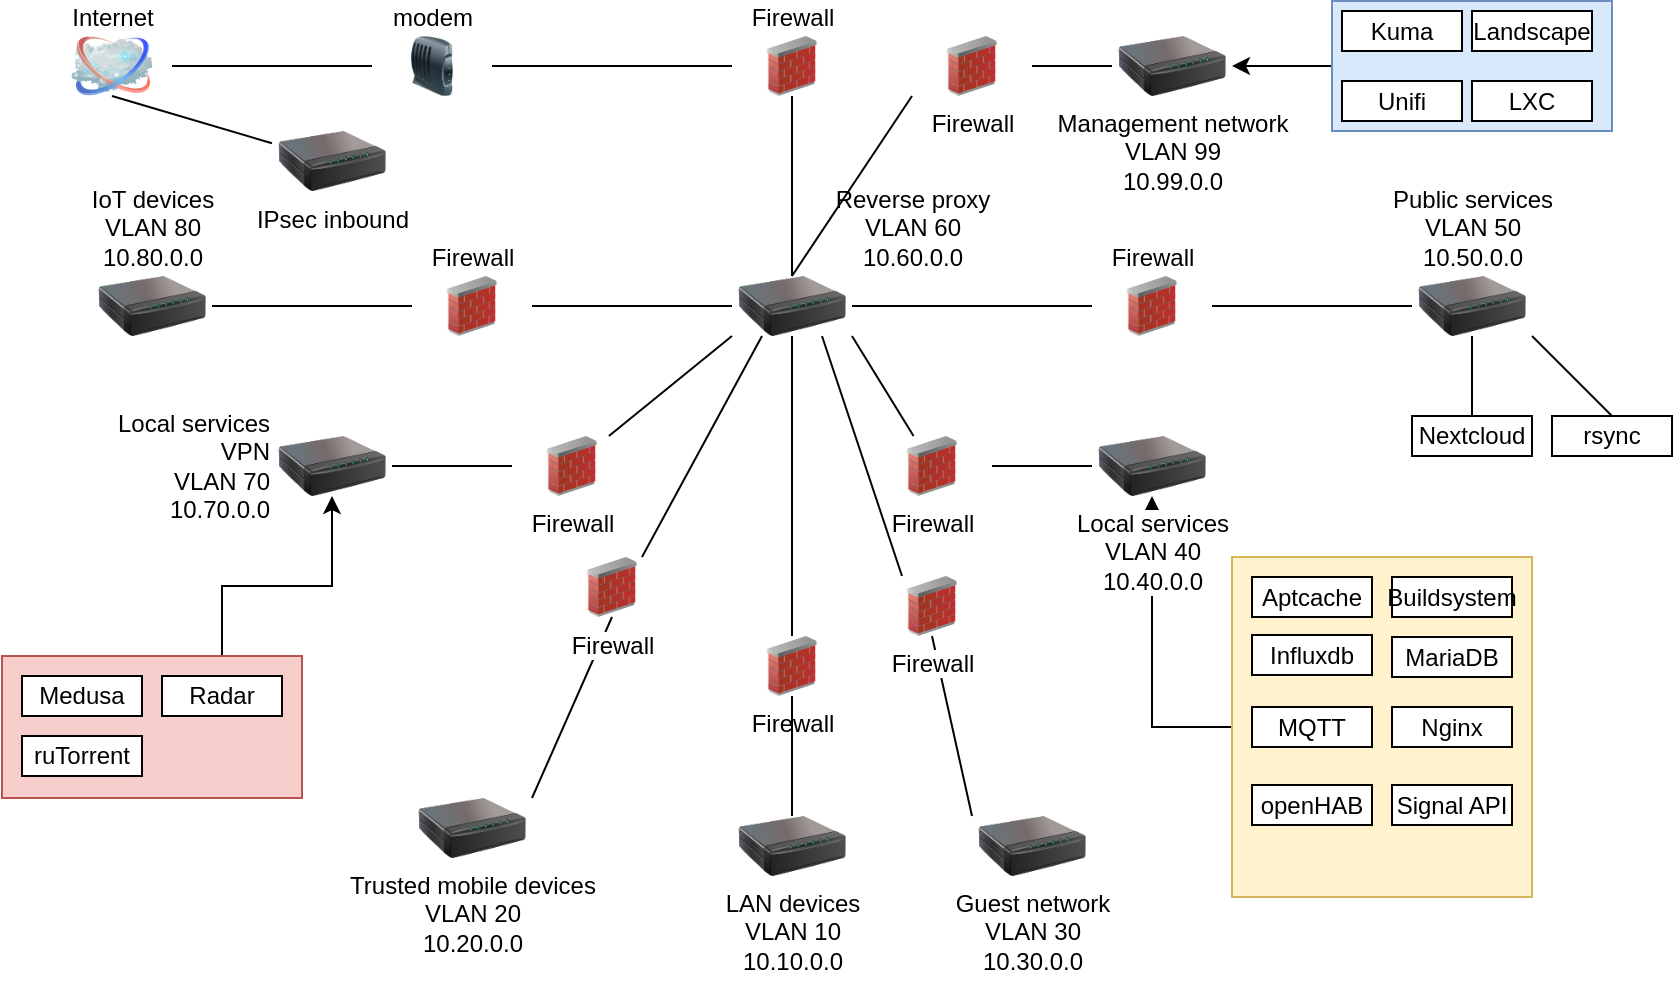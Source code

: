 <mxfile version="24.8.4">
  <diagram name="Page-1" id="55a83fd1-7818-8e21-69c5-c3457e3827bb">
    <mxGraphModel dx="801" dy="763" grid="1" gridSize="10" guides="1" tooltips="1" connect="1" arrows="1" fold="1" page="1" pageScale="1" pageWidth="1169" pageHeight="827" background="none" math="0" shadow="0">
      <root>
        <mxCell id="0" />
        <mxCell id="1" parent="0" />
        <mxCell id="TY19VNRx023FKoXctOPF-55" style="edgeStyle=orthogonalEdgeStyle;rounded=0;orthogonalLoop=1;jettySize=auto;html=1;exitX=0;exitY=0.5;exitDx=0;exitDy=0;entryX=1;entryY=0.5;entryDx=0;entryDy=0;" parent="1" source="TY19VNRx023FKoXctOPF-51" target="TY19VNRx023FKoXctOPF-33" edge="1">
          <mxGeometry relative="1" as="geometry" />
        </mxCell>
        <mxCell id="TY19VNRx023FKoXctOPF-37" style="edgeStyle=orthogonalEdgeStyle;rounded=0;orthogonalLoop=1;jettySize=auto;html=1;entryX=0.5;entryY=1;entryDx=0;entryDy=0;" parent="1" source="TY19VNRx023FKoXctOPF-36" target="TY19VNRx023FKoXctOPF-5" edge="1">
          <mxGeometry relative="1" as="geometry" />
        </mxCell>
        <mxCell id="69ecfefc5c41e42c-2" value="Internet" style="image;html=1;labelBackgroundColor=#ffffff;image=img/lib/clip_art/networking/Cloud_128x128.png;rounded=1;shadow=0;comic=0;strokeWidth=2;fontSize=12;labelPosition=center;verticalLabelPosition=top;align=center;verticalAlign=bottom;" parent="1" vertex="1">
          <mxGeometry x="50" y="50" width="60" height="30" as="geometry" />
        </mxCell>
        <mxCell id="69ecfefc5c41e42c-3" value="Firewall" style="html=1;labelBackgroundColor=default;image=img/lib/clip_art/networking/Firewall_02_128x128.png;rounded=1;shadow=0;comic=0;strokeWidth=2;fontSize=12;labelPosition=center;verticalLabelPosition=top;align=center;verticalAlign=bottom;shape=image;connectable=1;" parent="1" vertex="1">
          <mxGeometry x="390" y="50" width="60" height="30" as="geometry" />
        </mxCell>
        <mxCell id="5ZQNPwiMjaQiaodXeL4T-1" value="&lt;div align=&quot;center&quot;&gt;Reverse proxy&lt;br&gt;&lt;/div&gt;&lt;div align=&quot;center&quot;&gt;VLAN 60&lt;br&gt;&lt;/div&gt;&lt;div align=&quot;center&quot;&gt;10.60.0.0&lt;br&gt;&lt;/div&gt;" style="image;html=1;image=img/lib/clip_art/networking/Print_Server_128x128.png;labelPosition=right;verticalLabelPosition=top;align=center;verticalAlign=bottom;" parent="1" vertex="1">
          <mxGeometry x="390" y="170" width="60" height="30" as="geometry" />
        </mxCell>
        <mxCell id="5ZQNPwiMjaQiaodXeL4T-4" value="Firewall" style="html=1;labelBackgroundColor=default;image=img/lib/clip_art/networking/Firewall_02_128x128.png;rounded=1;shadow=0;comic=0;strokeWidth=2;fontSize=12;labelPosition=center;verticalLabelPosition=top;align=center;verticalAlign=bottom;shape=image;connectable=1;" parent="1" vertex="1">
          <mxGeometry x="230" y="170" width="60" height="30" as="geometry" />
        </mxCell>
        <mxCell id="5ZQNPwiMjaQiaodXeL4T-5" value="Firewall" style="html=1;labelBackgroundColor=default;image=img/lib/clip_art/networking/Firewall_02_128x128.png;rounded=1;shadow=0;comic=0;strokeWidth=2;fontSize=12;labelPosition=center;verticalLabelPosition=top;align=center;verticalAlign=bottom;shape=image;connectable=1;" parent="1" vertex="1">
          <mxGeometry x="570" y="170" width="60" height="30" as="geometry" />
        </mxCell>
        <mxCell id="5ZQNPwiMjaQiaodXeL4T-6" value="modem" style="image;html=1;image=img/lib/clip_art/networking/Modem_128x128.png;labelPosition=center;verticalLabelPosition=top;align=center;verticalAlign=bottom;" parent="1" vertex="1">
          <mxGeometry x="209.999" y="49.998" width="60" height="30" as="geometry" />
        </mxCell>
        <mxCell id="5ZQNPwiMjaQiaodXeL4T-7" value="Firewall" style="html=1;labelBackgroundColor=default;image=img/lib/clip_art/networking/Firewall_02_128x128.png;rounded=1;shadow=0;comic=0;strokeWidth=2;fontSize=12;labelPosition=center;verticalLabelPosition=bottom;align=center;verticalAlign=top;shape=image;connectable=1;" parent="1" vertex="1">
          <mxGeometry x="390" y="350" width="60" height="30" as="geometry" />
        </mxCell>
        <mxCell id="5ZQNPwiMjaQiaodXeL4T-12" value="Public services&lt;br&gt;VLAN 50&lt;br&gt;10.50.0.0" style="image;html=1;image=img/lib/clip_art/networking/Print_Server_128x128.png;labelPosition=center;verticalLabelPosition=top;align=center;verticalAlign=bottom;" parent="1" vertex="1">
          <mxGeometry x="730" y="170" width="60" height="30" as="geometry" />
        </mxCell>
        <mxCell id="5ZQNPwiMjaQiaodXeL4T-14" value="" style="endArrow=none;html=1;rounded=0;entryX=1;entryY=0.5;entryDx=0;entryDy=0;" parent="1" source="5ZQNPwiMjaQiaodXeL4T-12" target="5ZQNPwiMjaQiaodXeL4T-5" edge="1">
          <mxGeometry width="50" height="50" relative="1" as="geometry">
            <mxPoint x="559.289" y="235" as="sourcePoint" />
            <mxPoint x="559.289" y="185" as="targetPoint" />
          </mxGeometry>
        </mxCell>
        <mxCell id="5ZQNPwiMjaQiaodXeL4T-15" value="&lt;div&gt;LAN devices&lt;/div&gt;&lt;div&gt;VLAN 10&lt;br&gt;10.10.0.0&lt;br&gt;&lt;/div&gt;&lt;div&gt;&lt;br&gt;&lt;/div&gt;" style="image;html=1;image=img/lib/clip_art/networking/Print_Server_128x128.png" parent="1" vertex="1">
          <mxGeometry x="390" y="440" width="60" height="30" as="geometry" />
        </mxCell>
        <mxCell id="5ZQNPwiMjaQiaodXeL4T-16" value="IoT devices&lt;br&gt;VLAN 80&lt;br&gt;10.80.0.0" style="image;html=1;image=img/lib/clip_art/networking/Print_Server_128x128.png;labelPosition=center;verticalLabelPosition=top;align=center;verticalAlign=bottom;" parent="1" vertex="1">
          <mxGeometry x="70" y="170" width="60" height="30" as="geometry" />
        </mxCell>
        <mxCell id="5ZQNPwiMjaQiaodXeL4T-20" value="Guest network&lt;br&gt;VLAN 30&lt;br&gt;10.30.0.0" style="html=1;labelBackgroundColor=default;image=img/lib/clip_art/networking/Print_Server_128x128.png;rounded=1;shadow=0;comic=0;strokeWidth=2;fontSize=12;labelPosition=center;verticalLabelPosition=bottom;align=center;verticalAlign=top;shape=image;connectable=1;" parent="1" vertex="1">
          <mxGeometry x="510" y="440" width="60" height="30" as="geometry" />
        </mxCell>
        <mxCell id="5ZQNPwiMjaQiaodXeL4T-21" value="" style="endArrow=none;html=1;rounded=0;entryX=0.5;entryY=1;entryDx=0;entryDy=0;exitX=0;exitY=0;exitDx=0;exitDy=0;" parent="1" source="5ZQNPwiMjaQiaodXeL4T-20" target="FkH_F56pNOw0azaLzXds-2" edge="1">
          <mxGeometry width="50" height="50" relative="1" as="geometry">
            <mxPoint x="480" y="400" as="sourcePoint" />
            <mxPoint x="520" y="279.289" as="targetPoint" />
          </mxGeometry>
        </mxCell>
        <mxCell id="5ZQNPwiMjaQiaodXeL4T-22" value="Trusted mobile devices&lt;br&gt;VLAN 20&lt;br&gt;10.20.0.0" style="html=1;labelBackgroundColor=default;image=img/lib/clip_art/networking/Print_Server_128x128.png;rounded=1;shadow=0;comic=0;strokeWidth=2;fontSize=12;labelPosition=center;verticalLabelPosition=bottom;align=center;verticalAlign=top;shape=image;connectable=1;" parent="1" vertex="1">
          <mxGeometry x="230" y="431" width="60" height="30" as="geometry" />
        </mxCell>
        <mxCell id="5ZQNPwiMjaQiaodXeL4T-23" value="" style="endArrow=none;html=1;rounded=0;entryX=0.5;entryY=1;entryDx=0;entryDy=0;exitX=1;exitY=0;exitDx=0;exitDy=0;" parent="1" source="5ZQNPwiMjaQiaodXeL4T-22" target="FkH_F56pNOw0azaLzXds-1" edge="1">
          <mxGeometry width="50" height="50" relative="1" as="geometry">
            <mxPoint x="320" y="329.289" as="sourcePoint" />
            <mxPoint x="320" y="279.289" as="targetPoint" />
          </mxGeometry>
        </mxCell>
        <mxCell id="5ZQNPwiMjaQiaodXeL4T-24" value="" style="endArrow=none;html=1;rounded=0;entryX=0.5;entryY=1;entryDx=0;entryDy=0;" parent="1" source="5ZQNPwiMjaQiaodXeL4T-15" target="5ZQNPwiMjaQiaodXeL4T-7" edge="1">
          <mxGeometry width="50" height="50" relative="1" as="geometry">
            <mxPoint x="420" y="409.289" as="sourcePoint" />
            <mxPoint x="420" y="390" as="targetPoint" />
          </mxGeometry>
        </mxCell>
        <mxCell id="5ZQNPwiMjaQiaodXeL4T-25" value="" style="endArrow=none;html=1;rounded=0;entryX=0;entryY=0.5;entryDx=0;entryDy=0;" parent="1" source="5ZQNPwiMjaQiaodXeL4T-16" target="5ZQNPwiMjaQiaodXeL4T-4" edge="1">
          <mxGeometry width="50" height="50" relative="1" as="geometry">
            <mxPoint x="165" y="235" as="sourcePoint" />
            <mxPoint x="235.711" y="185" as="targetPoint" />
          </mxGeometry>
        </mxCell>
        <mxCell id="5ZQNPwiMjaQiaodXeL4T-27" value="" style="endArrow=none;html=1;rounded=0;entryX=0.5;entryY=1;entryDx=0;entryDy=0;exitX=0.5;exitY=0;exitDx=0;exitDy=0;" parent="1" source="5ZQNPwiMjaQiaodXeL4T-7" target="5ZQNPwiMjaQiaodXeL4T-1" edge="1">
          <mxGeometry width="50" height="50" relative="1" as="geometry">
            <mxPoint x="250" y="470" as="sourcePoint" />
            <mxPoint x="300" y="420" as="targetPoint" />
          </mxGeometry>
        </mxCell>
        <mxCell id="5ZQNPwiMjaQiaodXeL4T-28" value="" style="endArrow=none;html=1;rounded=0;entryX=0;entryY=0.5;entryDx=0;entryDy=0;exitX=1;exitY=0.5;exitDx=0;exitDy=0;" parent="1" source="5ZQNPwiMjaQiaodXeL4T-4" target="5ZQNPwiMjaQiaodXeL4T-1" edge="1">
          <mxGeometry width="50" height="50" relative="1" as="geometry">
            <mxPoint x="100" y="410" as="sourcePoint" />
            <mxPoint x="150" y="360" as="targetPoint" />
          </mxGeometry>
        </mxCell>
        <mxCell id="5ZQNPwiMjaQiaodXeL4T-29" value="" style="endArrow=none;html=1;rounded=0;entryX=0;entryY=0.5;entryDx=0;entryDy=0;exitX=1;exitY=0.5;exitDx=0;exitDy=0;" parent="1" source="5ZQNPwiMjaQiaodXeL4T-1" target="5ZQNPwiMjaQiaodXeL4T-5" edge="1">
          <mxGeometry width="50" height="50" relative="1" as="geometry">
            <mxPoint x="240" y="510" as="sourcePoint" />
            <mxPoint x="290" y="460" as="targetPoint" />
          </mxGeometry>
        </mxCell>
        <mxCell id="TY19VNRx023FKoXctOPF-1" value="Firewall" style="html=1;labelBackgroundColor=default;image=img/lib/clip_art/networking/Firewall_02_128x128.png;rounded=1;shadow=0;comic=0;strokeWidth=2;fontSize=12;labelPosition=center;verticalLabelPosition=bottom;align=center;verticalAlign=top;shape=image;connectable=1;" parent="1" vertex="1">
          <mxGeometry x="280" y="250" width="60" height="30" as="geometry" />
        </mxCell>
        <mxCell id="TY19VNRx023FKoXctOPF-2" value="Firewall" style="html=1;labelBackgroundColor=default;image=img/lib/clip_art/networking/Firewall_02_128x128.png;rounded=1;shadow=0;comic=0;strokeWidth=2;fontSize=12;labelPosition=center;verticalLabelPosition=bottom;align=center;verticalAlign=top;shape=image;connectable=1;" parent="1" vertex="1">
          <mxGeometry x="460" y="250" width="60" height="30" as="geometry" />
        </mxCell>
        <mxCell id="TY19VNRx023FKoXctOPF-3" value="" style="endArrow=none;html=1;rounded=0;entryX=0;entryY=1;entryDx=0;entryDy=0;" parent="1" source="TY19VNRx023FKoXctOPF-1" target="5ZQNPwiMjaQiaodXeL4T-1" edge="1">
          <mxGeometry width="50" height="50" relative="1" as="geometry">
            <mxPoint x="340" y="345" as="sourcePoint" />
            <mxPoint x="410.711" y="295" as="targetPoint" />
          </mxGeometry>
        </mxCell>
        <mxCell id="TY19VNRx023FKoXctOPF-4" value="" style="endArrow=none;html=1;rounded=0;entryX=1;entryY=1;entryDx=0;entryDy=0;" parent="1" source="TY19VNRx023FKoXctOPF-2" target="5ZQNPwiMjaQiaodXeL4T-1" edge="1">
          <mxGeometry width="50" height="50" relative="1" as="geometry">
            <mxPoint x="530" y="259.289" as="sourcePoint" />
            <mxPoint x="530" y="209.289" as="targetPoint" />
          </mxGeometry>
        </mxCell>
        <mxCell id="TY19VNRx023FKoXctOPF-5" value="Local services&lt;br&gt;VLAN 40&lt;br&gt;10.40.0.0" style="image;html=1;image=img/lib/clip_art/networking/Print_Server_128x128.png" parent="1" vertex="1">
          <mxGeometry x="570" y="250" width="60" height="30" as="geometry" />
        </mxCell>
        <mxCell id="TY19VNRx023FKoXctOPF-6" value="" style="endArrow=none;html=1;rounded=0;entryX=1;entryY=0.5;entryDx=0;entryDy=0;" parent="1" source="TY19VNRx023FKoXctOPF-5" target="TY19VNRx023FKoXctOPF-2" edge="1">
          <mxGeometry width="50" height="50" relative="1" as="geometry">
            <mxPoint x="499.289" y="315" as="sourcePoint" />
            <mxPoint x="499.289" y="265" as="targetPoint" />
          </mxGeometry>
        </mxCell>
        <mxCell id="TY19VNRx023FKoXctOPF-7" value="Nextcloud" style="rounded=0;whiteSpace=wrap;html=1;" parent="1" vertex="1">
          <mxGeometry x="730" y="240" width="60" height="20" as="geometry" />
        </mxCell>
        <mxCell id="TY19VNRx023FKoXctOPF-8" value="" style="endArrow=none;html=1;rounded=0;entryX=0.5;entryY=1;entryDx=0;entryDy=0;" parent="1" source="TY19VNRx023FKoXctOPF-7" target="5ZQNPwiMjaQiaodXeL4T-12" edge="1">
          <mxGeometry width="50" height="50" relative="1" as="geometry">
            <mxPoint x="760" y="219.289" as="sourcePoint" />
            <mxPoint x="760" y="169.289" as="targetPoint" />
          </mxGeometry>
        </mxCell>
        <mxCell id="TY19VNRx023FKoXctOPF-10" value="rsync" style="rounded=0;whiteSpace=wrap;html=1;" parent="1" vertex="1">
          <mxGeometry x="800" y="240" width="60" height="20" as="geometry" />
        </mxCell>
        <mxCell id="TY19VNRx023FKoXctOPF-11" value="" style="endArrow=none;html=1;rounded=0;entryX=1;entryY=1;entryDx=0;entryDy=0;exitX=0.5;exitY=0;exitDx=0;exitDy=0;" parent="1" source="TY19VNRx023FKoXctOPF-10" target="5ZQNPwiMjaQiaodXeL4T-12" edge="1">
          <mxGeometry width="50" height="50" relative="1" as="geometry">
            <mxPoint x="810" y="360" as="sourcePoint" />
            <mxPoint x="860" y="310" as="targetPoint" />
          </mxGeometry>
        </mxCell>
        <mxCell id="TY19VNRx023FKoXctOPF-12" value="&lt;div&gt;Local services&lt;/div&gt;&lt;div&gt;VPN&lt;br&gt;VLAN 70&lt;br&gt;10.70.0.0&lt;br&gt;&lt;/div&gt;" style="image;html=1;image=img/lib/clip_art/networking/Print_Server_128x128.png;labelPosition=left;verticalLabelPosition=middle;align=right;verticalAlign=middle;" parent="1" vertex="1">
          <mxGeometry x="160" y="250" width="60" height="30" as="geometry" />
        </mxCell>
        <mxCell id="TY19VNRx023FKoXctOPF-13" value="" style="endArrow=none;html=1;rounded=0;entryX=0;entryY=0.5;entryDx=0;entryDy=0;" parent="1" source="TY19VNRx023FKoXctOPF-12" target="TY19VNRx023FKoXctOPF-1" edge="1">
          <mxGeometry width="50" height="50" relative="1" as="geometry">
            <mxPoint x="89.289" y="315" as="sourcePoint" />
            <mxPoint x="110" y="265" as="targetPoint" />
          </mxGeometry>
        </mxCell>
        <mxCell id="TY19VNRx023FKoXctOPF-16" value="IPsec inbound" style="image;html=1;image=img/lib/clip_art/networking/Print_Server_128x128.png" parent="1" vertex="1">
          <mxGeometry x="160" y="97.5" width="60" height="30" as="geometry" />
        </mxCell>
        <mxCell id="TY19VNRx023FKoXctOPF-17" value="" style="endArrow=none;html=1;rounded=0;entryX=0.5;entryY=1;entryDx=0;entryDy=0;" parent="1" source="TY19VNRx023FKoXctOPF-16" target="69ecfefc5c41e42c-2" edge="1">
          <mxGeometry width="50" height="50" relative="1" as="geometry">
            <mxPoint x="264.289" y="165" as="sourcePoint" />
            <mxPoint x="285" y="115" as="targetPoint" />
          </mxGeometry>
        </mxCell>
        <mxCell id="TY19VNRx023FKoXctOPF-31" value="Firewall" style="html=1;labelBackgroundColor=default;image=img/lib/clip_art/networking/Firewall_02_128x128.png;rounded=1;shadow=0;comic=0;strokeWidth=2;fontSize=12;labelPosition=center;verticalLabelPosition=bottom;align=center;verticalAlign=top;shape=image;connectable=1;" parent="1" vertex="1">
          <mxGeometry x="480" y="50" width="60" height="30" as="geometry" />
        </mxCell>
        <mxCell id="TY19VNRx023FKoXctOPF-32" value="" style="endArrow=none;html=1;rounded=0;entryX=0;entryY=1;entryDx=0;entryDy=0;exitX=0.5;exitY=0;exitDx=0;exitDy=0;" parent="1" source="5ZQNPwiMjaQiaodXeL4T-1" target="TY19VNRx023FKoXctOPF-31" edge="1">
          <mxGeometry width="50" height="50" relative="1" as="geometry">
            <mxPoint x="150" y="440" as="sourcePoint" />
            <mxPoint x="200" y="390" as="targetPoint" />
          </mxGeometry>
        </mxCell>
        <mxCell id="TY19VNRx023FKoXctOPF-33" value="Management network&lt;br&gt;VLAN 99&lt;br&gt;10.99.0.0" style="image;html=1;image=img/lib/clip_art/networking/Print_Server_128x128.png;labelPosition=center;verticalLabelPosition=bottom;align=center;verticalAlign=top;" parent="1" vertex="1">
          <mxGeometry x="580" y="50" width="60" height="30" as="geometry" />
        </mxCell>
        <mxCell id="TY19VNRx023FKoXctOPF-34" value="" style="endArrow=none;html=1;rounded=0;exitX=1;exitY=0.5;exitDx=0;exitDy=0;entryX=0;entryY=0.5;entryDx=0;entryDy=0;" parent="1" source="TY19VNRx023FKoXctOPF-31" target="TY19VNRx023FKoXctOPF-33" edge="1">
          <mxGeometry width="50" height="50" relative="1" as="geometry">
            <mxPoint x="540" y="115" as="sourcePoint" />
            <mxPoint x="610.711" y="65" as="targetPoint" />
          </mxGeometry>
        </mxCell>
        <mxCell id="TY19VNRx023FKoXctOPF-50" style="edgeStyle=orthogonalEdgeStyle;rounded=0;orthogonalLoop=1;jettySize=auto;html=1;" parent="1" source="TY19VNRx023FKoXctOPF-41" target="TY19VNRx023FKoXctOPF-12" edge="1">
          <mxGeometry relative="1" as="geometry" />
        </mxCell>
        <mxCell id="TY19VNRx023FKoXctOPF-56" value="" style="group" parent="1" vertex="1" connectable="0">
          <mxGeometry x="690" y="32.5" width="140" height="65" as="geometry" />
        </mxCell>
        <mxCell id="TY19VNRx023FKoXctOPF-51" value="" style="rounded=0;whiteSpace=wrap;html=1;fillColor=#dae8fc;strokeColor=#6c8ebf;" parent="TY19VNRx023FKoXctOPF-56" vertex="1">
          <mxGeometry width="140" height="65" as="geometry" />
        </mxCell>
        <mxCell id="TY19VNRx023FKoXctOPF-23" value="Landscape" style="rounded=0;whiteSpace=wrap;html=1;" parent="TY19VNRx023FKoXctOPF-56" vertex="1">
          <mxGeometry x="70" y="5" width="60" height="20" as="geometry" />
        </mxCell>
        <mxCell id="TY19VNRx023FKoXctOPF-26" value="Kuma" style="rounded=0;whiteSpace=wrap;html=1;" parent="TY19VNRx023FKoXctOPF-56" vertex="1">
          <mxGeometry x="5" y="5" width="60" height="20" as="geometry" />
        </mxCell>
        <mxCell id="TY19VNRx023FKoXctOPF-29" value="Unifi" style="rounded=0;whiteSpace=wrap;html=1;" parent="TY19VNRx023FKoXctOPF-56" vertex="1">
          <mxGeometry x="5" y="40" width="60" height="20" as="geometry" />
        </mxCell>
        <mxCell id="TY19VNRx023FKoXctOPF-54" value="LXC" style="rounded=0;whiteSpace=wrap;html=1;" parent="TY19VNRx023FKoXctOPF-56" vertex="1">
          <mxGeometry x="70" y="40" width="60" height="20" as="geometry" />
        </mxCell>
        <mxCell id="TY19VNRx023FKoXctOPF-57" value="" style="group" parent="1" vertex="1" connectable="0">
          <mxGeometry x="640" y="310.5" width="150" height="170" as="geometry" />
        </mxCell>
        <mxCell id="TY19VNRx023FKoXctOPF-36" value="" style="rounded=0;whiteSpace=wrap;html=1;fillColor=#fff2cc;strokeColor=#d6b656;" parent="TY19VNRx023FKoXctOPF-57" vertex="1">
          <mxGeometry width="150" height="170" as="geometry" />
        </mxCell>
        <mxCell id="TY19VNRx023FKoXctOPF-19" value="Aptcache" style="rounded=0;whiteSpace=wrap;html=1;" parent="TY19VNRx023FKoXctOPF-57" vertex="1">
          <mxGeometry x="10" y="10" width="60" height="20" as="geometry" />
        </mxCell>
        <mxCell id="TY19VNRx023FKoXctOPF-20" value="MQTT" style="rounded=0;whiteSpace=wrap;html=1;" parent="TY19VNRx023FKoXctOPF-57" vertex="1">
          <mxGeometry x="10" y="75" width="60" height="20" as="geometry" />
        </mxCell>
        <mxCell id="TY19VNRx023FKoXctOPF-21" value="Buildsystem" style="rounded=0;whiteSpace=wrap;html=1;" parent="TY19VNRx023FKoXctOPF-57" vertex="1">
          <mxGeometry x="80" y="10" width="60" height="20" as="geometry" />
        </mxCell>
        <mxCell id="TY19VNRx023FKoXctOPF-22" value="Influxdb" style="rounded=0;whiteSpace=wrap;html=1;" parent="TY19VNRx023FKoXctOPF-57" vertex="1">
          <mxGeometry x="10" y="39" width="60" height="20" as="geometry" />
        </mxCell>
        <mxCell id="TY19VNRx023FKoXctOPF-24" value="Nginx" style="rounded=0;whiteSpace=wrap;html=1;" parent="TY19VNRx023FKoXctOPF-57" vertex="1">
          <mxGeometry x="80" y="75" width="60" height="20" as="geometry" />
        </mxCell>
        <mxCell id="TY19VNRx023FKoXctOPF-25" value="Signal API" style="rounded=0;whiteSpace=wrap;html=1;" parent="TY19VNRx023FKoXctOPF-57" vertex="1">
          <mxGeometry x="80" y="114" width="60" height="20" as="geometry" />
        </mxCell>
        <mxCell id="TY19VNRx023FKoXctOPF-27" value="MariaDB" style="rounded=0;whiteSpace=wrap;html=1;" parent="TY19VNRx023FKoXctOPF-57" vertex="1">
          <mxGeometry x="80" y="40" width="60" height="20" as="geometry" />
        </mxCell>
        <mxCell id="TY19VNRx023FKoXctOPF-28" value="openHAB" style="rounded=0;whiteSpace=wrap;html=1;" parent="TY19VNRx023FKoXctOPF-57" vertex="1">
          <mxGeometry x="10" y="114" width="60" height="20" as="geometry" />
        </mxCell>
        <mxCell id="TY19VNRx023FKoXctOPF-58" value="" style="group" parent="1" vertex="1" connectable="0">
          <mxGeometry x="25" y="360" width="150" height="71" as="geometry" />
        </mxCell>
        <mxCell id="TY19VNRx023FKoXctOPF-38" value="" style="rounded=0;whiteSpace=wrap;html=1;fillColor=#f8cecc;strokeColor=#b85450;" parent="TY19VNRx023FKoXctOPF-58" vertex="1">
          <mxGeometry width="150" height="71" as="geometry" />
        </mxCell>
        <mxCell id="TY19VNRx023FKoXctOPF-39" value="Medusa" style="rounded=0;whiteSpace=wrap;html=1;" parent="TY19VNRx023FKoXctOPF-58" vertex="1">
          <mxGeometry x="10" y="10" width="60" height="20" as="geometry" />
        </mxCell>
        <mxCell id="TY19VNRx023FKoXctOPF-40" value="ruTorrent" style="rounded=0;whiteSpace=wrap;html=1;" parent="TY19VNRx023FKoXctOPF-58" vertex="1">
          <mxGeometry x="10" y="40" width="60" height="20" as="geometry" />
        </mxCell>
        <mxCell id="TY19VNRx023FKoXctOPF-41" value="Radar" style="rounded=0;whiteSpace=wrap;html=1;" parent="TY19VNRx023FKoXctOPF-58" vertex="1">
          <mxGeometry x="80" y="10" width="60" height="20" as="geometry" />
        </mxCell>
        <mxCell id="TY19VNRx023FKoXctOPF-59" value="" style="endArrow=none;html=1;rounded=0;entryX=0;entryY=0.5;entryDx=0;entryDy=0;" parent="1" source="69ecfefc5c41e42c-2" target="5ZQNPwiMjaQiaodXeL4T-6" edge="1">
          <mxGeometry width="50" height="50" relative="1" as="geometry">
            <mxPoint x="110" y="115" as="sourcePoint" />
            <mxPoint x="180.711" y="65" as="targetPoint" />
          </mxGeometry>
        </mxCell>
        <mxCell id="TY19VNRx023FKoXctOPF-60" value="" style="endArrow=none;html=1;rounded=0;entryX=0;entryY=0.5;entryDx=0;entryDy=0;" parent="1" source="5ZQNPwiMjaQiaodXeL4T-6" target="69ecfefc5c41e42c-3" edge="1">
          <mxGeometry width="50" height="50" relative="1" as="geometry">
            <mxPoint x="229.999" y="114.998" as="sourcePoint" />
            <mxPoint x="300.709" y="64.998" as="targetPoint" />
          </mxGeometry>
        </mxCell>
        <mxCell id="TY19VNRx023FKoXctOPF-61" value="" style="endArrow=none;html=1;rounded=0;entryX=0.5;entryY=0;entryDx=0;entryDy=0;exitX=0.5;exitY=1;exitDx=0;exitDy=0;" parent="1" source="69ecfefc5c41e42c-3" target="5ZQNPwiMjaQiaodXeL4T-1" edge="1">
          <mxGeometry width="50" height="50" relative="1" as="geometry">
            <mxPoint x="420" y="130" as="sourcePoint" />
            <mxPoint x="420" y="150.711" as="targetPoint" />
          </mxGeometry>
        </mxCell>
        <mxCell id="FkH_F56pNOw0azaLzXds-1" value="Firewall" style="html=1;labelBackgroundColor=default;image=img/lib/clip_art/networking/Firewall_02_128x128.png;rounded=1;shadow=0;comic=0;strokeWidth=2;fontSize=12;labelPosition=center;verticalLabelPosition=bottom;align=center;verticalAlign=top;shape=image;connectable=1;" vertex="1" parent="1">
          <mxGeometry x="300" y="310.5" width="60" height="30" as="geometry" />
        </mxCell>
        <mxCell id="FkH_F56pNOw0azaLzXds-2" value="Firewall" style="html=1;labelBackgroundColor=default;image=img/lib/clip_art/networking/Firewall_02_128x128.png;rounded=1;shadow=0;comic=0;strokeWidth=2;fontSize=12;labelPosition=center;verticalLabelPosition=bottom;align=center;verticalAlign=top;shape=image;connectable=1;" vertex="1" parent="1">
          <mxGeometry x="460" y="320" width="60" height="30" as="geometry" />
        </mxCell>
        <mxCell id="FkH_F56pNOw0azaLzXds-3" value="" style="endArrow=none;html=1;rounded=0;entryX=0.25;entryY=1;entryDx=0;entryDy=0;exitX=0.75;exitY=0;exitDx=0;exitDy=0;" edge="1" parent="1" source="FkH_F56pNOw0azaLzXds-1" target="5ZQNPwiMjaQiaodXeL4T-1">
          <mxGeometry width="50" height="50" relative="1" as="geometry">
            <mxPoint x="300" y="441" as="sourcePoint" />
            <mxPoint x="340" y="351" as="targetPoint" />
          </mxGeometry>
        </mxCell>
        <mxCell id="FkH_F56pNOw0azaLzXds-4" value="" style="endArrow=none;html=1;rounded=0;entryX=0.75;entryY=1;entryDx=0;entryDy=0;exitX=0.25;exitY=0;exitDx=0;exitDy=0;" edge="1" parent="1" source="FkH_F56pNOw0azaLzXds-2" target="5ZQNPwiMjaQiaodXeL4T-1">
          <mxGeometry width="50" height="50" relative="1" as="geometry">
            <mxPoint x="310" y="451" as="sourcePoint" />
            <mxPoint x="350" y="361" as="targetPoint" />
          </mxGeometry>
        </mxCell>
      </root>
    </mxGraphModel>
  </diagram>
</mxfile>
